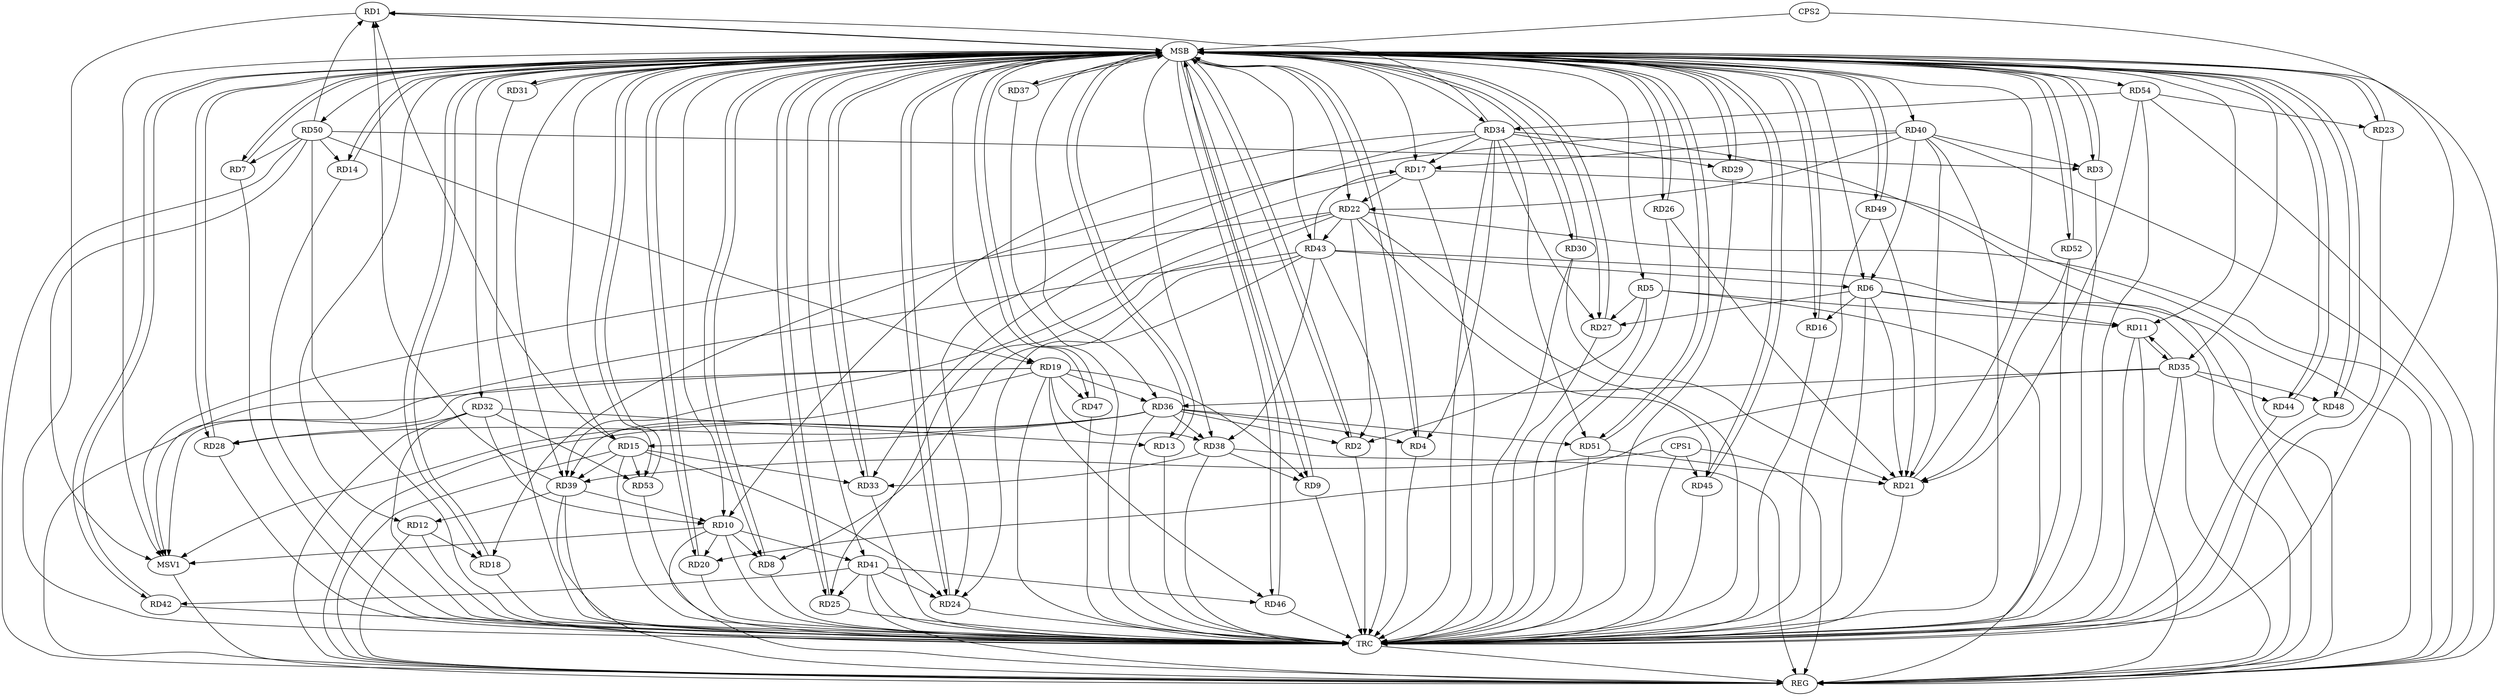 strict digraph G {
  RD1 [ label="RD1" ];
  RD2 [ label="RD2" ];
  RD3 [ label="RD3" ];
  RD4 [ label="RD4" ];
  RD5 [ label="RD5" ];
  RD6 [ label="RD6" ];
  RD7 [ label="RD7" ];
  RD8 [ label="RD8" ];
  RD9 [ label="RD9" ];
  RD10 [ label="RD10" ];
  RD11 [ label="RD11" ];
  RD12 [ label="RD12" ];
  RD13 [ label="RD13" ];
  RD14 [ label="RD14" ];
  RD15 [ label="RD15" ];
  RD16 [ label="RD16" ];
  RD17 [ label="RD17" ];
  RD18 [ label="RD18" ];
  RD19 [ label="RD19" ];
  RD20 [ label="RD20" ];
  RD21 [ label="RD21" ];
  RD22 [ label="RD22" ];
  RD23 [ label="RD23" ];
  RD24 [ label="RD24" ];
  RD25 [ label="RD25" ];
  RD26 [ label="RD26" ];
  RD27 [ label="RD27" ];
  RD28 [ label="RD28" ];
  RD29 [ label="RD29" ];
  RD30 [ label="RD30" ];
  RD31 [ label="RD31" ];
  RD32 [ label="RD32" ];
  RD33 [ label="RD33" ];
  RD34 [ label="RD34" ];
  RD35 [ label="RD35" ];
  RD36 [ label="RD36" ];
  RD37 [ label="RD37" ];
  RD38 [ label="RD38" ];
  RD39 [ label="RD39" ];
  RD40 [ label="RD40" ];
  RD41 [ label="RD41" ];
  RD42 [ label="RD42" ];
  RD43 [ label="RD43" ];
  RD44 [ label="RD44" ];
  RD45 [ label="RD45" ];
  RD46 [ label="RD46" ];
  RD47 [ label="RD47" ];
  RD48 [ label="RD48" ];
  RD49 [ label="RD49" ];
  RD50 [ label="RD50" ];
  RD51 [ label="RD51" ];
  RD52 [ label="RD52" ];
  RD53 [ label="RD53" ];
  RD54 [ label="RD54" ];
  CPS1 [ label="CPS1" ];
  CPS2 [ label="CPS2" ];
  REG [ label="REG" ];
  MSB [ label="MSB" ];
  TRC [ label="TRC" ];
  MSV1 [ label="MSV1" ];
  RD15 -> RD1;
  RD34 -> RD1;
  RD39 -> RD1;
  RD50 -> RD1;
  RD5 -> RD2;
  RD22 -> RD2;
  RD36 -> RD2;
  RD40 -> RD3;
  RD50 -> RD3;
  RD34 -> RD4;
  RD36 -> RD4;
  RD5 -> RD11;
  RD5 -> RD27;
  RD6 -> RD11;
  RD6 -> RD16;
  RD6 -> RD27;
  RD40 -> RD6;
  RD43 -> RD6;
  RD50 -> RD7;
  RD10 -> RD8;
  RD43 -> RD8;
  RD19 -> RD9;
  RD38 -> RD9;
  RD10 -> RD20;
  RD32 -> RD10;
  RD34 -> RD10;
  RD39 -> RD10;
  RD10 -> RD41;
  RD11 -> RD35;
  RD35 -> RD11;
  RD12 -> RD18;
  RD39 -> RD12;
  RD32 -> RD13;
  RD50 -> RD14;
  RD15 -> RD24;
  RD15 -> RD33;
  RD36 -> RD15;
  RD15 -> RD39;
  RD15 -> RD53;
  RD17 -> RD22;
  RD17 -> RD33;
  RD34 -> RD17;
  RD40 -> RD17;
  RD43 -> RD17;
  RD40 -> RD18;
  RD19 -> RD36;
  RD19 -> RD38;
  RD19 -> RD39;
  RD19 -> RD46;
  RD19 -> RD47;
  RD50 -> RD19;
  RD35 -> RD20;
  RD22 -> RD25;
  RD22 -> RD39;
  RD40 -> RD22;
  RD22 -> RD43;
  RD22 -> RD45;
  RD54 -> RD23;
  RD34 -> RD24;
  RD41 -> RD24;
  RD43 -> RD24;
  RD41 -> RD25;
  RD34 -> RD27;
  RD32 -> RD28;
  RD36 -> RD28;
  RD34 -> RD29;
  RD32 -> RD53;
  RD38 -> RD33;
  RD34 -> RD51;
  RD54 -> RD34;
  RD35 -> RD36;
  RD35 -> RD44;
  RD35 -> RD48;
  RD36 -> RD38;
  RD36 -> RD51;
  RD43 -> RD38;
  RD41 -> RD42;
  RD41 -> RD46;
  CPS1 -> RD39;
  CPS1 -> RD45;
  RD5 -> REG;
  RD6 -> REG;
  RD10 -> REG;
  RD11 -> REG;
  RD12 -> REG;
  RD15 -> REG;
  RD17 -> REG;
  RD19 -> REG;
  RD22 -> REG;
  RD32 -> REG;
  RD34 -> REG;
  RD35 -> REG;
  RD36 -> REG;
  RD38 -> REG;
  RD39 -> REG;
  RD40 -> REG;
  RD41 -> REG;
  RD43 -> REG;
  RD50 -> REG;
  RD54 -> REG;
  CPS1 -> REG;
  RD1 -> MSB;
  MSB -> RD8;
  MSB -> RD42;
  MSB -> REG;
  RD2 -> MSB;
  MSB -> RD1;
  MSB -> RD3;
  MSB -> RD4;
  MSB -> RD15;
  MSB -> RD23;
  MSB -> RD27;
  MSB -> RD32;
  MSB -> RD35;
  MSB -> RD37;
  MSB -> RD45;
  RD3 -> MSB;
  MSB -> RD14;
  MSB -> RD18;
  MSB -> RD20;
  MSB -> RD25;
  MSB -> RD43;
  MSB -> RD44;
  MSB -> RD46;
  RD4 -> MSB;
  MSB -> RD26;
  MSB -> RD29;
  MSB -> RD33;
  MSB -> RD47;
  RD7 -> MSB;
  MSB -> RD19;
  MSB -> RD24;
  MSB -> RD28;
  MSB -> RD34;
  RD8 -> MSB;
  MSB -> RD9;
  MSB -> RD10;
  MSB -> RD48;
  RD9 -> MSB;
  MSB -> RD50;
  RD13 -> MSB;
  MSB -> RD2;
  MSB -> RD38;
  MSB -> RD53;
  RD14 -> MSB;
  MSB -> RD6;
  MSB -> RD13;
  MSB -> RD16;
  MSB -> RD22;
  MSB -> RD51;
  RD16 -> MSB;
  MSB -> RD17;
  RD18 -> MSB;
  MSB -> RD7;
  MSB -> RD12;
  MSB -> RD52;
  MSB -> RD54;
  RD20 -> MSB;
  MSB -> RD41;
  RD21 -> MSB;
  MSB -> RD31;
  RD23 -> MSB;
  MSB -> RD36;
  MSB -> RD40;
  RD24 -> MSB;
  RD25 -> MSB;
  RD26 -> MSB;
  MSB -> RD49;
  RD27 -> MSB;
  RD28 -> MSB;
  RD29 -> MSB;
  MSB -> RD11;
  RD30 -> MSB;
  RD31 -> MSB;
  RD33 -> MSB;
  RD37 -> MSB;
  MSB -> RD39;
  RD42 -> MSB;
  RD44 -> MSB;
  RD45 -> MSB;
  MSB -> RD5;
  MSB -> RD30;
  RD46 -> MSB;
  RD47 -> MSB;
  RD48 -> MSB;
  RD49 -> MSB;
  RD51 -> MSB;
  RD52 -> MSB;
  RD53 -> MSB;
  CPS2 -> MSB;
  RD1 -> TRC;
  RD2 -> TRC;
  RD3 -> TRC;
  RD4 -> TRC;
  RD5 -> TRC;
  RD6 -> TRC;
  RD7 -> TRC;
  RD8 -> TRC;
  RD9 -> TRC;
  RD10 -> TRC;
  RD11 -> TRC;
  RD12 -> TRC;
  RD13 -> TRC;
  RD14 -> TRC;
  RD15 -> TRC;
  RD16 -> TRC;
  RD17 -> TRC;
  RD18 -> TRC;
  RD19 -> TRC;
  RD20 -> TRC;
  RD21 -> TRC;
  RD22 -> TRC;
  RD23 -> TRC;
  RD24 -> TRC;
  RD25 -> TRC;
  RD26 -> TRC;
  RD27 -> TRC;
  RD28 -> TRC;
  RD29 -> TRC;
  RD30 -> TRC;
  RD31 -> TRC;
  RD32 -> TRC;
  RD33 -> TRC;
  RD34 -> TRC;
  RD35 -> TRC;
  RD36 -> TRC;
  RD37 -> TRC;
  RD38 -> TRC;
  RD39 -> TRC;
  RD40 -> TRC;
  RD41 -> TRC;
  RD42 -> TRC;
  RD43 -> TRC;
  RD44 -> TRC;
  RD45 -> TRC;
  RD46 -> TRC;
  RD47 -> TRC;
  RD48 -> TRC;
  RD49 -> TRC;
  RD50 -> TRC;
  RD51 -> TRC;
  RD52 -> TRC;
  RD53 -> TRC;
  RD54 -> TRC;
  CPS1 -> TRC;
  CPS2 -> TRC;
  TRC -> REG;
  RD52 -> RD21;
  RD30 -> RD21;
  RD49 -> RD21;
  RD51 -> RD21;
  RD26 -> RD21;
  RD54 -> RD21;
  RD40 -> RD21;
  RD6 -> RD21;
  RD19 -> MSV1;
  RD22 -> MSV1;
  RD36 -> MSV1;
  RD43 -> MSV1;
  RD50 -> MSV1;
  MSB -> MSV1;
  RD10 -> MSV1;
  MSV1 -> REG;
}
